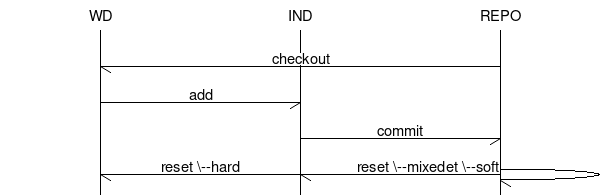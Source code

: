 msc {
  "WD", "IND", "REPO";

  |||;

  "REPO" -> "WD" [label="checkout"];
  "WD" -> "IND" [label="add"];
  "IND" -> "REPO" [label="commit"];

  "REPO" -> "REPO" [label="reset \--soft"],
  "REPO" -> "IND" [label="reset \--mixed"],
  "IND" -> "WD" [label="reset \--hard"];
}

